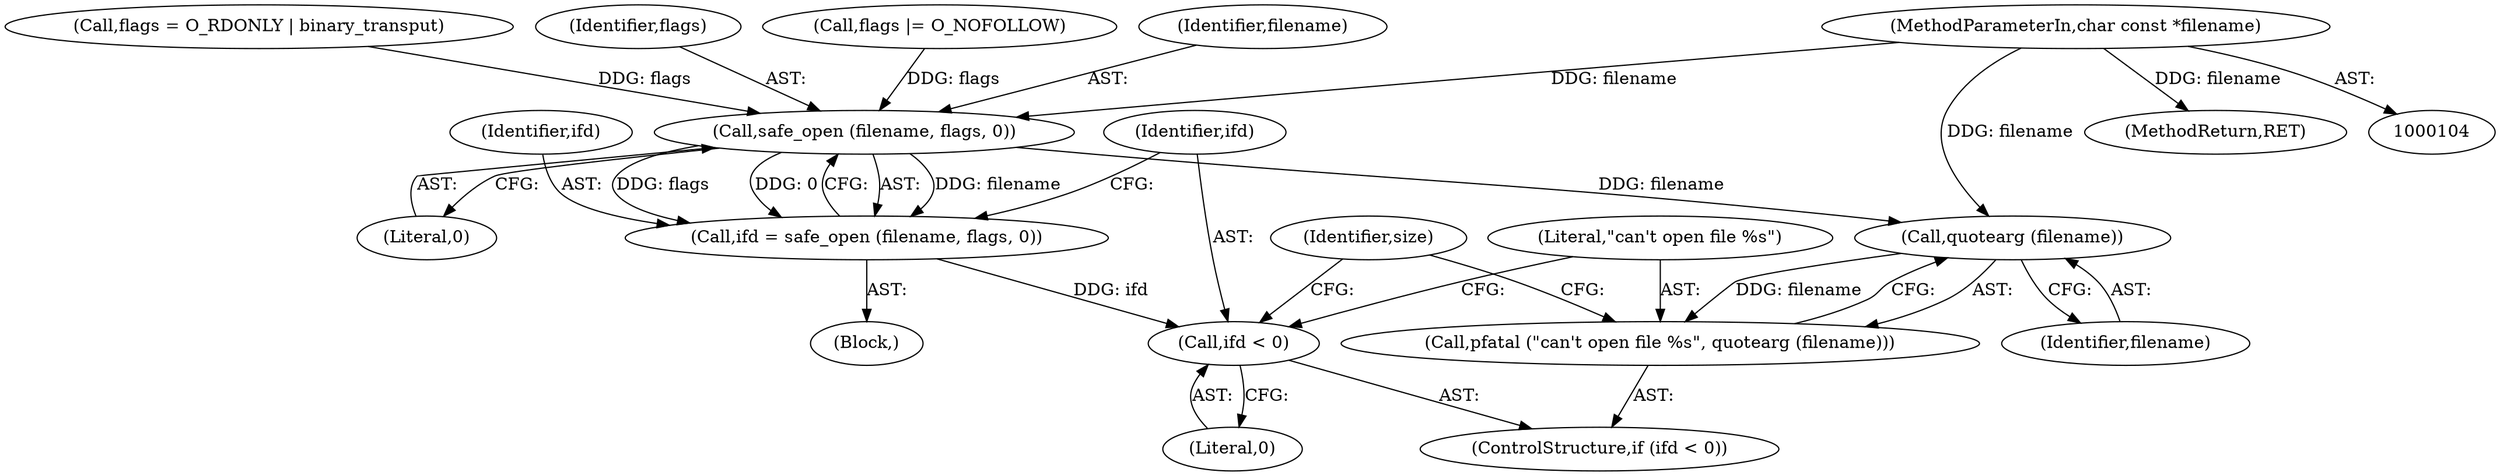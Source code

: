 digraph "0_savannah_dce4683cbbe107a95f1f0d45fabc304acfb5d71a@pointer" {
"1000105" [label="(MethodParameterIn,char const *filename)"];
"1000166" [label="(Call,safe_open (filename, flags, 0))"];
"1000164" [label="(Call,ifd = safe_open (filename, flags, 0))"];
"1000171" [label="(Call,ifd < 0)"];
"1000176" [label="(Call,quotearg (filename))"];
"1000174" [label="(Call,pfatal (\"can't open file %s\", quotearg (filename)))"];
"1000170" [label="(ControlStructure,if (ifd < 0))"];
"1000175" [label="(Literal,\"can't open file %s\")"];
"1000161" [label="(Call,flags |= O_NOFOLLOW)"];
"1000165" [label="(Identifier,ifd)"];
"1000169" [label="(Literal,0)"];
"1000172" [label="(Identifier,ifd)"];
"1000105" [label="(MethodParameterIn,char const *filename)"];
"1000167" [label="(Identifier,filename)"];
"1000171" [label="(Call,ifd < 0)"];
"1000173" [label="(Literal,0)"];
"1000147" [label="(Call,flags = O_RDONLY | binary_transput)"];
"1000174" [label="(Call,pfatal (\"can't open file %s\", quotearg (filename)))"];
"1000176" [label="(Call,quotearg (filename))"];
"1000168" [label="(Identifier,flags)"];
"1000166" [label="(Call,safe_open (filename, flags, 0))"];
"1000177" [label="(Identifier,filename)"];
"1000164" [label="(Call,ifd = safe_open (filename, flags, 0))"];
"1000205" [label="(MethodReturn,RET)"];
"1000179" [label="(Identifier,size)"];
"1000145" [label="(Block,)"];
"1000105" -> "1000104"  [label="AST: "];
"1000105" -> "1000205"  [label="DDG: filename"];
"1000105" -> "1000166"  [label="DDG: filename"];
"1000105" -> "1000176"  [label="DDG: filename"];
"1000166" -> "1000164"  [label="AST: "];
"1000166" -> "1000169"  [label="CFG: "];
"1000167" -> "1000166"  [label="AST: "];
"1000168" -> "1000166"  [label="AST: "];
"1000169" -> "1000166"  [label="AST: "];
"1000164" -> "1000166"  [label="CFG: "];
"1000166" -> "1000164"  [label="DDG: filename"];
"1000166" -> "1000164"  [label="DDG: flags"];
"1000166" -> "1000164"  [label="DDG: 0"];
"1000147" -> "1000166"  [label="DDG: flags"];
"1000161" -> "1000166"  [label="DDG: flags"];
"1000166" -> "1000176"  [label="DDG: filename"];
"1000164" -> "1000145"  [label="AST: "];
"1000165" -> "1000164"  [label="AST: "];
"1000172" -> "1000164"  [label="CFG: "];
"1000164" -> "1000171"  [label="DDG: ifd"];
"1000171" -> "1000170"  [label="AST: "];
"1000171" -> "1000173"  [label="CFG: "];
"1000172" -> "1000171"  [label="AST: "];
"1000173" -> "1000171"  [label="AST: "];
"1000175" -> "1000171"  [label="CFG: "];
"1000179" -> "1000171"  [label="CFG: "];
"1000176" -> "1000174"  [label="AST: "];
"1000176" -> "1000177"  [label="CFG: "];
"1000177" -> "1000176"  [label="AST: "];
"1000174" -> "1000176"  [label="CFG: "];
"1000176" -> "1000174"  [label="DDG: filename"];
"1000174" -> "1000170"  [label="AST: "];
"1000175" -> "1000174"  [label="AST: "];
"1000179" -> "1000174"  [label="CFG: "];
}

